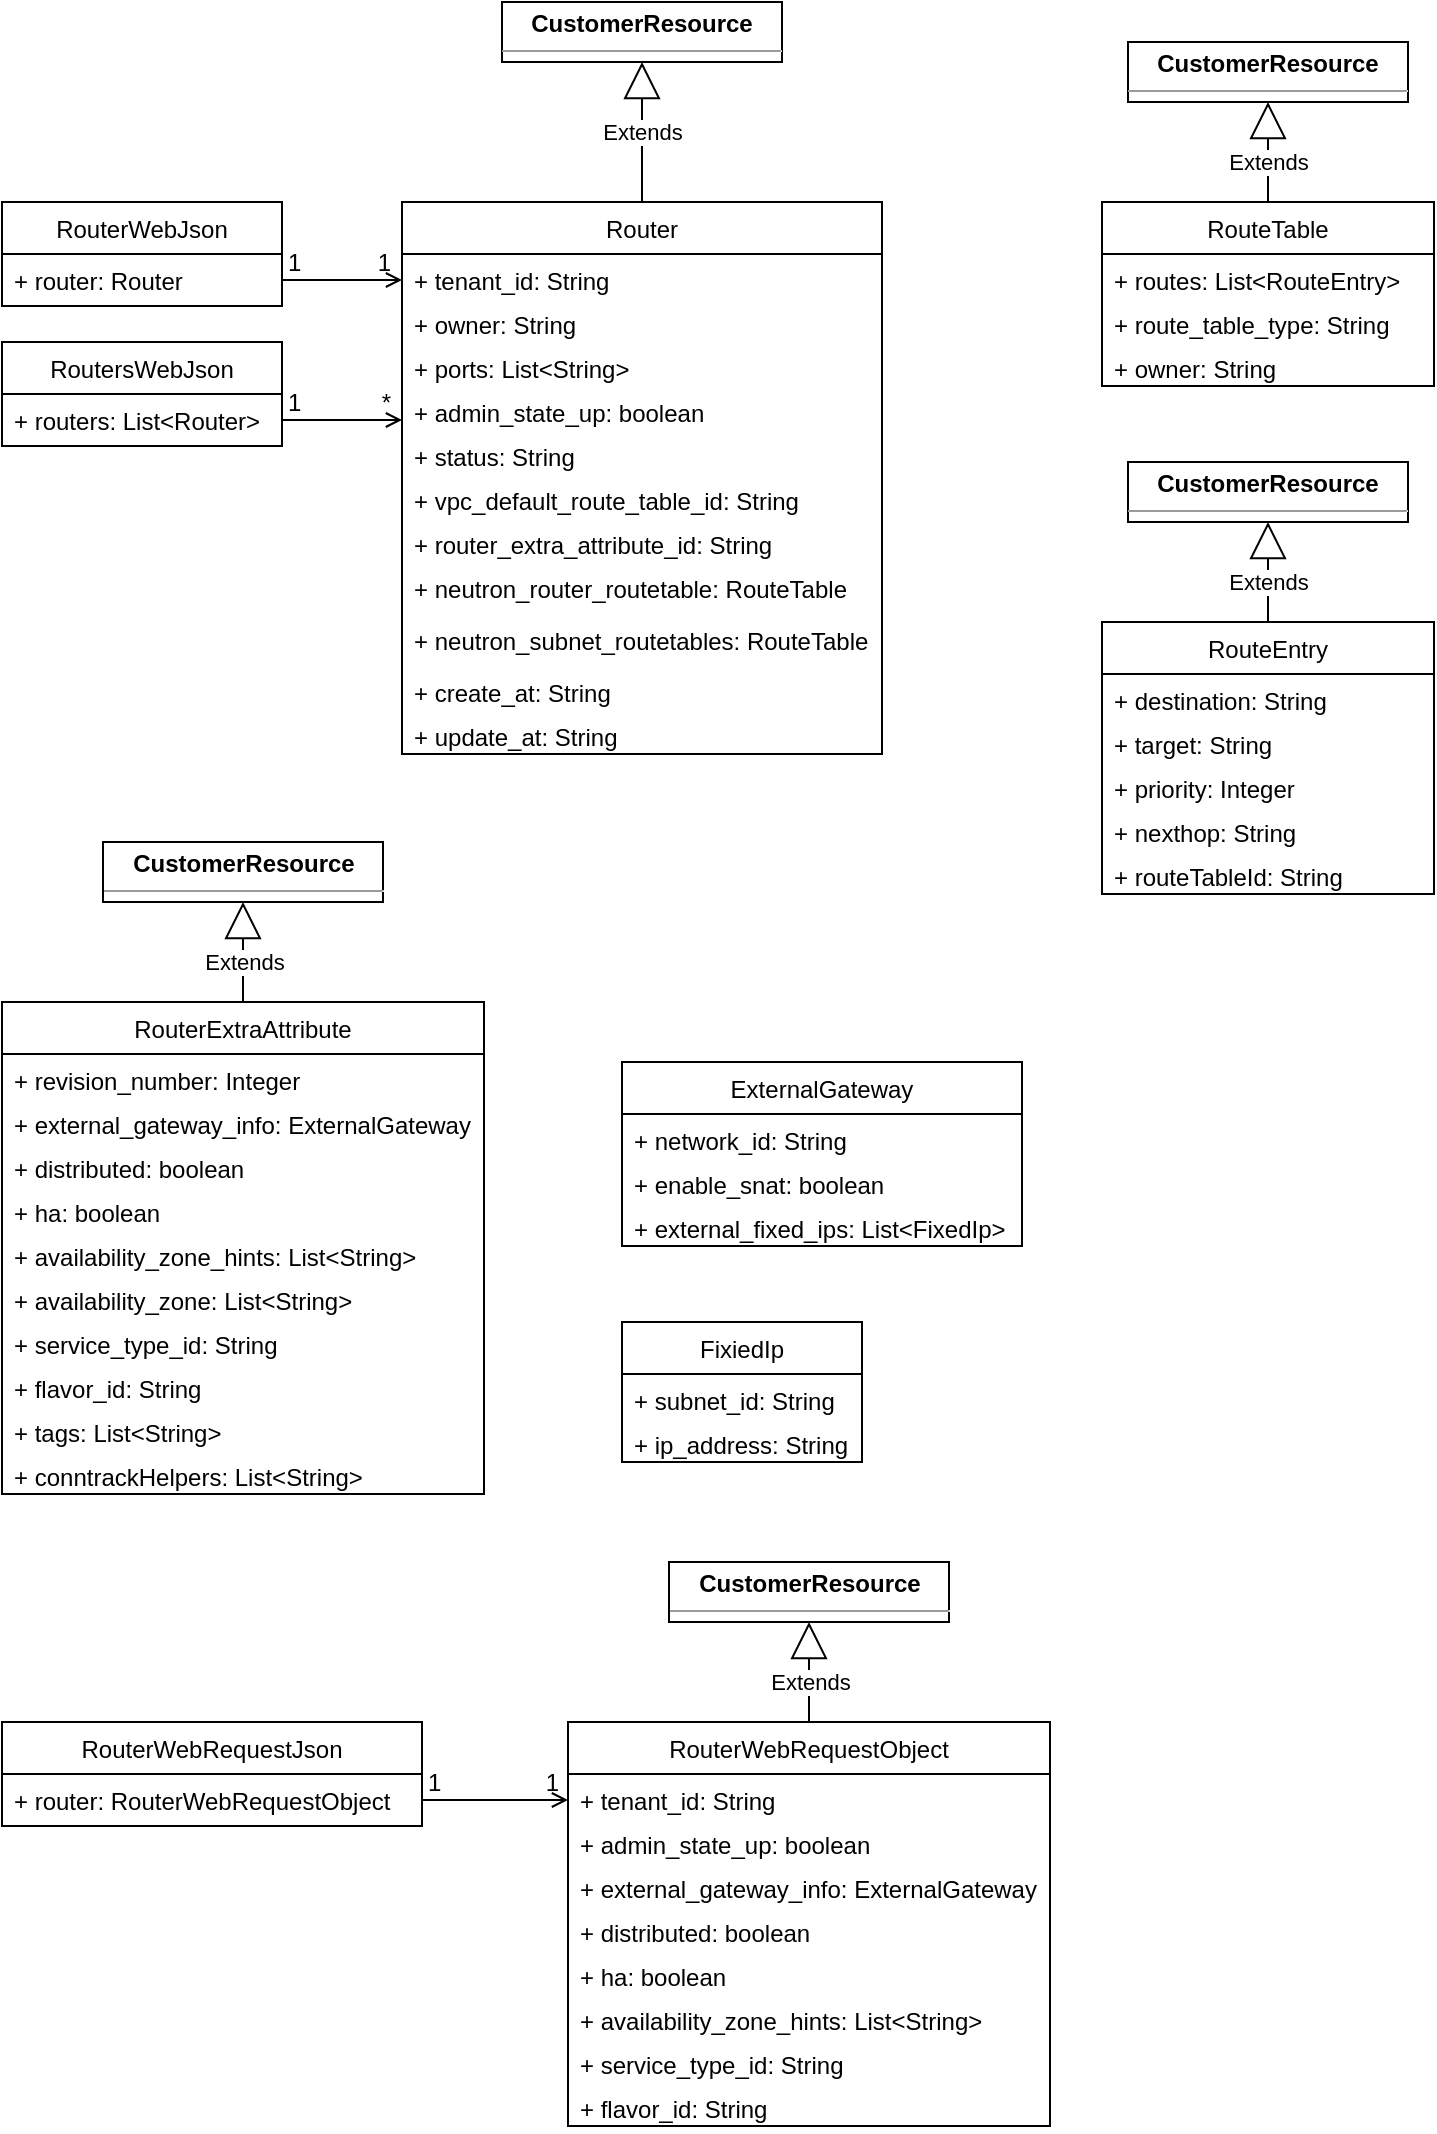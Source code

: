 <mxfile version="13.9.3" type="github">
  <diagram id="DPUrBqZssIUUh1KCcO0Q" name="Page-1">
    <mxGraphModel dx="739" dy="665" grid="1" gridSize="10" guides="1" tooltips="1" connect="1" arrows="1" fold="1" page="1" pageScale="1" pageWidth="850" pageHeight="1100" math="0" shadow="0">
      <root>
        <mxCell id="0" />
        <mxCell id="1" parent="0" />
        <mxCell id="jv4LJTuieP90ry7Ivdzs-1" value="Router" style="swimlane;fontStyle=0;childLayout=stackLayout;horizontal=1;startSize=26;fillColor=none;horizontalStack=0;resizeParent=1;resizeParentMax=0;resizeLast=0;collapsible=1;marginBottom=0;" vertex="1" parent="1">
          <mxGeometry x="240" y="120" width="240" height="276" as="geometry">
            <mxRectangle x="290" y="120" width="80" height="26" as="alternateBounds" />
          </mxGeometry>
        </mxCell>
        <mxCell id="jv4LJTuieP90ry7Ivdzs-8" value="+ tenant_id: String&#xa;" style="text;strokeColor=none;fillColor=none;align=left;verticalAlign=top;spacingLeft=4;spacingRight=4;overflow=hidden;rotatable=0;points=[[0,0.5],[1,0.5]];portConstraint=eastwest;" vertex="1" parent="jv4LJTuieP90ry7Ivdzs-1">
          <mxGeometry y="26" width="240" height="22" as="geometry" />
        </mxCell>
        <mxCell id="jv4LJTuieP90ry7Ivdzs-5" value="+ owner: String&#xa;" style="text;strokeColor=none;fillColor=none;align=left;verticalAlign=top;spacingLeft=4;spacingRight=4;overflow=hidden;rotatable=0;points=[[0,0.5],[1,0.5]];portConstraint=eastwest;" vertex="1" parent="jv4LJTuieP90ry7Ivdzs-1">
          <mxGeometry y="48" width="240" height="22" as="geometry" />
        </mxCell>
        <mxCell id="jv4LJTuieP90ry7Ivdzs-7" value="+ ports: List&lt;String&gt;&#xa;" style="text;strokeColor=none;fillColor=none;align=left;verticalAlign=top;spacingLeft=4;spacingRight=4;overflow=hidden;rotatable=0;points=[[0,0.5],[1,0.5]];portConstraint=eastwest;" vertex="1" parent="jv4LJTuieP90ry7Ivdzs-1">
          <mxGeometry y="70" width="240" height="22" as="geometry" />
        </mxCell>
        <mxCell id="jv4LJTuieP90ry7Ivdzs-10" value="+ admin_state_up: boolean&#xa;" style="text;strokeColor=none;fillColor=none;align=left;verticalAlign=top;spacingLeft=4;spacingRight=4;overflow=hidden;rotatable=0;points=[[0,0.5],[1,0.5]];portConstraint=eastwest;" vertex="1" parent="jv4LJTuieP90ry7Ivdzs-1">
          <mxGeometry y="92" width="240" height="22" as="geometry" />
        </mxCell>
        <mxCell id="jv4LJTuieP90ry7Ivdzs-9" value="+ status: String&#xa;" style="text;strokeColor=none;fillColor=none;align=left;verticalAlign=top;spacingLeft=4;spacingRight=4;overflow=hidden;rotatable=0;points=[[0,0.5],[1,0.5]];portConstraint=eastwest;" vertex="1" parent="jv4LJTuieP90ry7Ivdzs-1">
          <mxGeometry y="114" width="240" height="22" as="geometry" />
        </mxCell>
        <mxCell id="jv4LJTuieP90ry7Ivdzs-4" value="+ vpc_default_route_table_id: String&#xa;" style="text;strokeColor=none;fillColor=none;align=left;verticalAlign=top;spacingLeft=4;spacingRight=4;overflow=hidden;rotatable=0;points=[[0,0.5],[1,0.5]];portConstraint=eastwest;" vertex="1" parent="jv4LJTuieP90ry7Ivdzs-1">
          <mxGeometry y="136" width="240" height="22" as="geometry" />
        </mxCell>
        <mxCell id="jv4LJTuieP90ry7Ivdzs-6" value="+ router_extra_attribute_id: String&#xa;" style="text;strokeColor=none;fillColor=none;align=left;verticalAlign=top;spacingLeft=4;spacingRight=4;overflow=hidden;rotatable=0;points=[[0,0.5],[1,0.5]];portConstraint=eastwest;" vertex="1" parent="jv4LJTuieP90ry7Ivdzs-1">
          <mxGeometry y="158" width="240" height="22" as="geometry" />
        </mxCell>
        <mxCell id="jv4LJTuieP90ry7Ivdzs-2" value="+ neutron_router_routetable: RouteTable" style="text;strokeColor=none;fillColor=none;align=left;verticalAlign=top;spacingLeft=4;spacingRight=4;overflow=hidden;rotatable=0;points=[[0,0.5],[1,0.5]];portConstraint=eastwest;" vertex="1" parent="jv4LJTuieP90ry7Ivdzs-1">
          <mxGeometry y="180" width="240" height="26" as="geometry" />
        </mxCell>
        <mxCell id="jv4LJTuieP90ry7Ivdzs-3" value="+ neutron_subnet_routetables: RouteTable" style="text;strokeColor=none;fillColor=none;align=left;verticalAlign=top;spacingLeft=4;spacingRight=4;overflow=hidden;rotatable=0;points=[[0,0.5],[1,0.5]];portConstraint=eastwest;" vertex="1" parent="jv4LJTuieP90ry7Ivdzs-1">
          <mxGeometry y="206" width="240" height="26" as="geometry" />
        </mxCell>
        <mxCell id="jv4LJTuieP90ry7Ivdzs-32" value="+ create_at: String&#xa;" style="text;strokeColor=none;fillColor=none;align=left;verticalAlign=top;spacingLeft=4;spacingRight=4;overflow=hidden;rotatable=0;points=[[0,0.5],[1,0.5]];portConstraint=eastwest;" vertex="1" parent="jv4LJTuieP90ry7Ivdzs-1">
          <mxGeometry y="232" width="240" height="22" as="geometry" />
        </mxCell>
        <mxCell id="jv4LJTuieP90ry7Ivdzs-33" value="+ update_at: String&#xa;" style="text;strokeColor=none;fillColor=none;align=left;verticalAlign=top;spacingLeft=4;spacingRight=4;overflow=hidden;rotatable=0;points=[[0,0.5],[1,0.5]];portConstraint=eastwest;" vertex="1" parent="jv4LJTuieP90ry7Ivdzs-1">
          <mxGeometry y="254" width="240" height="22" as="geometry" />
        </mxCell>
        <mxCell id="jv4LJTuieP90ry7Ivdzs-34" value="Extends" style="endArrow=block;endSize=16;endFill=0;html=1;exitX=0.5;exitY=0;exitDx=0;exitDy=0;entryX=0.5;entryY=1;entryDx=0;entryDy=0;" edge="1" parent="1" source="jv4LJTuieP90ry7Ivdzs-1" target="jv4LJTuieP90ry7Ivdzs-40">
          <mxGeometry width="160" relative="1" as="geometry">
            <mxPoint x="230" y="30" as="sourcePoint" />
            <mxPoint x="335" y="40" as="targetPoint" />
          </mxGeometry>
        </mxCell>
        <mxCell id="jv4LJTuieP90ry7Ivdzs-35" value="RouterWebJson" style="swimlane;fontStyle=0;childLayout=stackLayout;horizontal=1;startSize=26;fillColor=none;horizontalStack=0;resizeParent=1;resizeParentMax=0;resizeLast=0;collapsible=1;marginBottom=0;" vertex="1" parent="1">
          <mxGeometry x="40" y="120" width="140" height="52" as="geometry" />
        </mxCell>
        <mxCell id="jv4LJTuieP90ry7Ivdzs-36" value="+ router: Router" style="text;strokeColor=none;fillColor=none;align=left;verticalAlign=top;spacingLeft=4;spacingRight=4;overflow=hidden;rotatable=0;points=[[0,0.5],[1,0.5]];portConstraint=eastwest;" vertex="1" parent="jv4LJTuieP90ry7Ivdzs-35">
          <mxGeometry y="26" width="140" height="26" as="geometry" />
        </mxCell>
        <mxCell id="jv4LJTuieP90ry7Ivdzs-37" value="" style="endArrow=open;shadow=0;strokeWidth=1;rounded=0;endFill=1;edgeStyle=elbowEdgeStyle;elbow=vertical;" edge="1" parent="1" source="jv4LJTuieP90ry7Ivdzs-36" target="jv4LJTuieP90ry7Ivdzs-1">
          <mxGeometry x="0.5" y="41" relative="1" as="geometry">
            <mxPoint x="90" y="200" as="sourcePoint" />
            <mxPoint x="190" y="200" as="targetPoint" />
            <mxPoint x="-40" y="32" as="offset" />
            <Array as="points">
              <mxPoint x="190" y="159" />
              <mxPoint x="180" y="180" />
              <mxPoint x="200" y="159" />
              <mxPoint x="190" y="139" />
              <mxPoint x="210" y="85" />
            </Array>
          </mxGeometry>
        </mxCell>
        <mxCell id="jv4LJTuieP90ry7Ivdzs-38" value="1" style="resizable=0;align=left;verticalAlign=bottom;labelBackgroundColor=none;fontSize=12;" connectable="0" vertex="1" parent="jv4LJTuieP90ry7Ivdzs-37">
          <mxGeometry x="-1" relative="1" as="geometry">
            <mxPoint x="1" as="offset" />
          </mxGeometry>
        </mxCell>
        <mxCell id="jv4LJTuieP90ry7Ivdzs-39" value="1" style="resizable=0;align=right;verticalAlign=bottom;labelBackgroundColor=none;fontSize=12;" connectable="0" vertex="1" parent="jv4LJTuieP90ry7Ivdzs-37">
          <mxGeometry x="1" relative="1" as="geometry">
            <mxPoint x="-4" as="offset" />
          </mxGeometry>
        </mxCell>
        <mxCell id="jv4LJTuieP90ry7Ivdzs-40" value="&lt;p style=&quot;margin: 0px ; margin-top: 4px ; text-align: center&quot;&gt;&lt;b&gt;CustomerResource&lt;/b&gt;&lt;/p&gt;&lt;hr size=&quot;1&quot;&gt;&lt;div style=&quot;height: 2px&quot;&gt;&lt;/div&gt;" style="verticalAlign=top;align=left;overflow=fill;fontSize=12;fontFamily=Helvetica;html=1;" vertex="1" parent="1">
          <mxGeometry x="290" y="20" width="140" height="30" as="geometry" />
        </mxCell>
        <mxCell id="jv4LJTuieP90ry7Ivdzs-41" value="RoutersWebJson" style="swimlane;fontStyle=0;childLayout=stackLayout;horizontal=1;startSize=26;fillColor=none;horizontalStack=0;resizeParent=1;resizeParentMax=0;resizeLast=0;collapsible=1;marginBottom=0;" vertex="1" parent="1">
          <mxGeometry x="40" y="190" width="140" height="52" as="geometry" />
        </mxCell>
        <mxCell id="jv4LJTuieP90ry7Ivdzs-42" value="+ routers: List&lt;Router&gt;" style="text;strokeColor=none;fillColor=none;align=left;verticalAlign=top;spacingLeft=4;spacingRight=4;overflow=hidden;rotatable=0;points=[[0,0.5],[1,0.5]];portConstraint=eastwest;" vertex="1" parent="jv4LJTuieP90ry7Ivdzs-41">
          <mxGeometry y="26" width="140" height="26" as="geometry" />
        </mxCell>
        <mxCell id="jv4LJTuieP90ry7Ivdzs-43" value="" style="endArrow=open;shadow=0;strokeWidth=1;rounded=0;endFill=1;edgeStyle=elbowEdgeStyle;elbow=vertical;" edge="1" parent="1" source="jv4LJTuieP90ry7Ivdzs-42">
          <mxGeometry x="0.5" y="41" relative="1" as="geometry">
            <mxPoint x="190" y="139" as="sourcePoint" />
            <mxPoint x="240" y="229" as="targetPoint" />
            <mxPoint x="-40" y="32" as="offset" />
            <Array as="points">
              <mxPoint x="210" y="229" />
              <mxPoint x="190" y="160" />
              <mxPoint x="210" y="139" />
              <mxPoint x="200" y="119" />
              <mxPoint x="220" y="65" />
            </Array>
          </mxGeometry>
        </mxCell>
        <mxCell id="jv4LJTuieP90ry7Ivdzs-44" value="1" style="resizable=0;align=left;verticalAlign=bottom;labelBackgroundColor=none;fontSize=12;" connectable="0" vertex="1" parent="jv4LJTuieP90ry7Ivdzs-43">
          <mxGeometry x="-1" relative="1" as="geometry">
            <mxPoint x="1" as="offset" />
          </mxGeometry>
        </mxCell>
        <mxCell id="jv4LJTuieP90ry7Ivdzs-45" value="*" style="resizable=0;align=right;verticalAlign=bottom;labelBackgroundColor=none;fontSize=12;" connectable="0" vertex="1" parent="jv4LJTuieP90ry7Ivdzs-43">
          <mxGeometry x="1" relative="1" as="geometry">
            <mxPoint x="-4" as="offset" />
          </mxGeometry>
        </mxCell>
        <mxCell id="jv4LJTuieP90ry7Ivdzs-48" value="RouteTable" style="swimlane;fontStyle=0;childLayout=stackLayout;horizontal=1;startSize=26;fillColor=none;horizontalStack=0;resizeParent=1;resizeParentMax=0;resizeLast=0;collapsible=1;marginBottom=0;" vertex="1" parent="1">
          <mxGeometry x="590" y="120" width="166" height="92" as="geometry">
            <mxRectangle x="290" y="120" width="80" height="26" as="alternateBounds" />
          </mxGeometry>
        </mxCell>
        <mxCell id="jv4LJTuieP90ry7Ivdzs-64" value="+ routes: List&lt;RouteEntry&gt;&#xa;" style="text;strokeColor=none;fillColor=none;align=left;verticalAlign=top;spacingLeft=4;spacingRight=4;overflow=hidden;rotatable=0;points=[[0,0.5],[1,0.5]];portConstraint=eastwest;" vertex="1" parent="jv4LJTuieP90ry7Ivdzs-48">
          <mxGeometry y="26" width="166" height="22" as="geometry" />
        </mxCell>
        <mxCell id="jv4LJTuieP90ry7Ivdzs-49" value="+ route_table_type: String&#xa;" style="text;strokeColor=none;fillColor=none;align=left;verticalAlign=top;spacingLeft=4;spacingRight=4;overflow=hidden;rotatable=0;points=[[0,0.5],[1,0.5]];portConstraint=eastwest;" vertex="1" parent="jv4LJTuieP90ry7Ivdzs-48">
          <mxGeometry y="48" width="166" height="22" as="geometry" />
        </mxCell>
        <mxCell id="jv4LJTuieP90ry7Ivdzs-50" value="+ owner: String&#xa;" style="text;strokeColor=none;fillColor=none;align=left;verticalAlign=top;spacingLeft=4;spacingRight=4;overflow=hidden;rotatable=0;points=[[0,0.5],[1,0.5]];portConstraint=eastwest;" vertex="1" parent="jv4LJTuieP90ry7Ivdzs-48">
          <mxGeometry y="70" width="166" height="22" as="geometry" />
        </mxCell>
        <mxCell id="jv4LJTuieP90ry7Ivdzs-60" value="Extends" style="endArrow=block;endSize=16;endFill=0;html=1;exitX=0.5;exitY=0;exitDx=0;exitDy=0;entryX=0.5;entryY=1;entryDx=0;entryDy=0;" edge="1" parent="1" source="jv4LJTuieP90ry7Ivdzs-48" target="jv4LJTuieP90ry7Ivdzs-62">
          <mxGeometry x="-0.2" width="160" relative="1" as="geometry">
            <mxPoint x="543" y="50" as="sourcePoint" />
            <mxPoint x="648" y="60" as="targetPoint" />
            <mxPoint as="offset" />
          </mxGeometry>
        </mxCell>
        <mxCell id="jv4LJTuieP90ry7Ivdzs-62" value="&lt;p style=&quot;margin: 0px ; margin-top: 4px ; text-align: center&quot;&gt;&lt;b&gt;CustomerResource&lt;/b&gt;&lt;/p&gt;&lt;hr size=&quot;1&quot;&gt;&lt;div style=&quot;height: 2px&quot;&gt;&lt;/div&gt;" style="verticalAlign=top;align=left;overflow=fill;fontSize=12;fontFamily=Helvetica;html=1;" vertex="1" parent="1">
          <mxGeometry x="603" y="40" width="140" height="30" as="geometry" />
        </mxCell>
        <mxCell id="jv4LJTuieP90ry7Ivdzs-65" value="RouteEntry" style="swimlane;fontStyle=0;childLayout=stackLayout;horizontal=1;startSize=26;fillColor=none;horizontalStack=0;resizeParent=1;resizeParentMax=0;resizeLast=0;collapsible=1;marginBottom=0;" vertex="1" parent="1">
          <mxGeometry x="590" y="330" width="166" height="136" as="geometry">
            <mxRectangle x="290" y="120" width="80" height="26" as="alternateBounds" />
          </mxGeometry>
        </mxCell>
        <mxCell id="jv4LJTuieP90ry7Ivdzs-66" value="+ destination: String&#xa;" style="text;strokeColor=none;fillColor=none;align=left;verticalAlign=top;spacingLeft=4;spacingRight=4;overflow=hidden;rotatable=0;points=[[0,0.5],[1,0.5]];portConstraint=eastwest;" vertex="1" parent="jv4LJTuieP90ry7Ivdzs-65">
          <mxGeometry y="26" width="166" height="22" as="geometry" />
        </mxCell>
        <mxCell id="jv4LJTuieP90ry7Ivdzs-67" value="+ target: String&#xa;" style="text;strokeColor=none;fillColor=none;align=left;verticalAlign=top;spacingLeft=4;spacingRight=4;overflow=hidden;rotatable=0;points=[[0,0.5],[1,0.5]];portConstraint=eastwest;" vertex="1" parent="jv4LJTuieP90ry7Ivdzs-65">
          <mxGeometry y="48" width="166" height="22" as="geometry" />
        </mxCell>
        <mxCell id="jv4LJTuieP90ry7Ivdzs-68" value="+ priority: Integer&#xa;" style="text;strokeColor=none;fillColor=none;align=left;verticalAlign=top;spacingLeft=4;spacingRight=4;overflow=hidden;rotatable=0;points=[[0,0.5],[1,0.5]];portConstraint=eastwest;" vertex="1" parent="jv4LJTuieP90ry7Ivdzs-65">
          <mxGeometry y="70" width="166" height="22" as="geometry" />
        </mxCell>
        <mxCell id="jv4LJTuieP90ry7Ivdzs-72" value="+ nexthop: String&#xa;" style="text;strokeColor=none;fillColor=none;align=left;verticalAlign=top;spacingLeft=4;spacingRight=4;overflow=hidden;rotatable=0;points=[[0,0.5],[1,0.5]];portConstraint=eastwest;" vertex="1" parent="jv4LJTuieP90ry7Ivdzs-65">
          <mxGeometry y="92" width="166" height="22" as="geometry" />
        </mxCell>
        <mxCell id="jv4LJTuieP90ry7Ivdzs-71" value="+ routeTableId: String&#xa;" style="text;strokeColor=none;fillColor=none;align=left;verticalAlign=top;spacingLeft=4;spacingRight=4;overflow=hidden;rotatable=0;points=[[0,0.5],[1,0.5]];portConstraint=eastwest;" vertex="1" parent="jv4LJTuieP90ry7Ivdzs-65">
          <mxGeometry y="114" width="166" height="22" as="geometry" />
        </mxCell>
        <mxCell id="jv4LJTuieP90ry7Ivdzs-69" value="Extends" style="endArrow=block;endSize=16;endFill=0;html=1;exitX=0.5;exitY=0;exitDx=0;exitDy=0;entryX=0.5;entryY=1;entryDx=0;entryDy=0;" edge="1" parent="1" source="jv4LJTuieP90ry7Ivdzs-65" target="jv4LJTuieP90ry7Ivdzs-70">
          <mxGeometry x="-0.2" width="160" relative="1" as="geometry">
            <mxPoint x="543" y="260" as="sourcePoint" />
            <mxPoint x="648" y="270" as="targetPoint" />
            <mxPoint as="offset" />
          </mxGeometry>
        </mxCell>
        <mxCell id="jv4LJTuieP90ry7Ivdzs-70" value="&lt;p style=&quot;margin: 0px ; margin-top: 4px ; text-align: center&quot;&gt;&lt;b&gt;CustomerResource&lt;/b&gt;&lt;/p&gt;&lt;hr size=&quot;1&quot;&gt;&lt;div style=&quot;height: 2px&quot;&gt;&lt;/div&gt;" style="verticalAlign=top;align=left;overflow=fill;fontSize=12;fontFamily=Helvetica;html=1;" vertex="1" parent="1">
          <mxGeometry x="603" y="250" width="140" height="30" as="geometry" />
        </mxCell>
        <mxCell id="jv4LJTuieP90ry7Ivdzs-73" value="RouterExtraAttribute" style="swimlane;fontStyle=0;childLayout=stackLayout;horizontal=1;startSize=26;fillColor=none;horizontalStack=0;resizeParent=1;resizeParentMax=0;resizeLast=0;collapsible=1;marginBottom=0;" vertex="1" parent="1">
          <mxGeometry x="40" y="520" width="241" height="246" as="geometry">
            <mxRectangle x="290" y="120" width="80" height="26" as="alternateBounds" />
          </mxGeometry>
        </mxCell>
        <mxCell id="jv4LJTuieP90ry7Ivdzs-74" value="+ revision_number: Integer&#xa;" style="text;strokeColor=none;fillColor=none;align=left;verticalAlign=top;spacingLeft=4;spacingRight=4;overflow=hidden;rotatable=0;points=[[0,0.5],[1,0.5]];portConstraint=eastwest;" vertex="1" parent="jv4LJTuieP90ry7Ivdzs-73">
          <mxGeometry y="26" width="241" height="22" as="geometry" />
        </mxCell>
        <mxCell id="jv4LJTuieP90ry7Ivdzs-75" value="+ external_gateway_info: ExternalGateway&#xa;" style="text;strokeColor=none;fillColor=none;align=left;verticalAlign=top;spacingLeft=4;spacingRight=4;overflow=hidden;rotatable=0;points=[[0,0.5],[1,0.5]];portConstraint=eastwest;" vertex="1" parent="jv4LJTuieP90ry7Ivdzs-73">
          <mxGeometry y="48" width="241" height="22" as="geometry" />
        </mxCell>
        <mxCell id="jv4LJTuieP90ry7Ivdzs-76" value="+ distributed: boolean&#xa;" style="text;strokeColor=none;fillColor=none;align=left;verticalAlign=top;spacingLeft=4;spacingRight=4;overflow=hidden;rotatable=0;points=[[0,0.5],[1,0.5]];portConstraint=eastwest;" vertex="1" parent="jv4LJTuieP90ry7Ivdzs-73">
          <mxGeometry y="70" width="241" height="22" as="geometry" />
        </mxCell>
        <mxCell id="jv4LJTuieP90ry7Ivdzs-77" value="+ ha: boolean&#xa;" style="text;strokeColor=none;fillColor=none;align=left;verticalAlign=top;spacingLeft=4;spacingRight=4;overflow=hidden;rotatable=0;points=[[0,0.5],[1,0.5]];portConstraint=eastwest;" vertex="1" parent="jv4LJTuieP90ry7Ivdzs-73">
          <mxGeometry y="92" width="241" height="22" as="geometry" />
        </mxCell>
        <mxCell id="jv4LJTuieP90ry7Ivdzs-78" value="+ availability_zone_hints: List&lt;String&gt;&#xa;" style="text;strokeColor=none;fillColor=none;align=left;verticalAlign=top;spacingLeft=4;spacingRight=4;overflow=hidden;rotatable=0;points=[[0,0.5],[1,0.5]];portConstraint=eastwest;" vertex="1" parent="jv4LJTuieP90ry7Ivdzs-73">
          <mxGeometry y="114" width="241" height="22" as="geometry" />
        </mxCell>
        <mxCell id="jv4LJTuieP90ry7Ivdzs-81" value="+ availability_zone: List&lt;String&gt;&#xa;" style="text;strokeColor=none;fillColor=none;align=left;verticalAlign=top;spacingLeft=4;spacingRight=4;overflow=hidden;rotatable=0;points=[[0,0.5],[1,0.5]];portConstraint=eastwest;" vertex="1" parent="jv4LJTuieP90ry7Ivdzs-73">
          <mxGeometry y="136" width="241" height="22" as="geometry" />
        </mxCell>
        <mxCell id="jv4LJTuieP90ry7Ivdzs-82" value="+ service_type_id: String&#xa;" style="text;strokeColor=none;fillColor=none;align=left;verticalAlign=top;spacingLeft=4;spacingRight=4;overflow=hidden;rotatable=0;points=[[0,0.5],[1,0.5]];portConstraint=eastwest;" vertex="1" parent="jv4LJTuieP90ry7Ivdzs-73">
          <mxGeometry y="158" width="241" height="22" as="geometry" />
        </mxCell>
        <mxCell id="jv4LJTuieP90ry7Ivdzs-83" value="+ flavor_id: String&#xa;" style="text;strokeColor=none;fillColor=none;align=left;verticalAlign=top;spacingLeft=4;spacingRight=4;overflow=hidden;rotatable=0;points=[[0,0.5],[1,0.5]];portConstraint=eastwest;" vertex="1" parent="jv4LJTuieP90ry7Ivdzs-73">
          <mxGeometry y="180" width="241" height="22" as="geometry" />
        </mxCell>
        <mxCell id="jv4LJTuieP90ry7Ivdzs-84" value="+ tags: List&lt;String&gt;&#xa;" style="text;strokeColor=none;fillColor=none;align=left;verticalAlign=top;spacingLeft=4;spacingRight=4;overflow=hidden;rotatable=0;points=[[0,0.5],[1,0.5]];portConstraint=eastwest;" vertex="1" parent="jv4LJTuieP90ry7Ivdzs-73">
          <mxGeometry y="202" width="241" height="22" as="geometry" />
        </mxCell>
        <mxCell id="jv4LJTuieP90ry7Ivdzs-85" value="+ conntrackHelpers: List&lt;String&gt;&#xa;" style="text;strokeColor=none;fillColor=none;align=left;verticalAlign=top;spacingLeft=4;spacingRight=4;overflow=hidden;rotatable=0;points=[[0,0.5],[1,0.5]];portConstraint=eastwest;" vertex="1" parent="jv4LJTuieP90ry7Ivdzs-73">
          <mxGeometry y="224" width="241" height="22" as="geometry" />
        </mxCell>
        <mxCell id="jv4LJTuieP90ry7Ivdzs-79" value="Extends" style="endArrow=block;endSize=16;endFill=0;html=1;exitX=0.5;exitY=0;exitDx=0;exitDy=0;entryX=0.5;entryY=1;entryDx=0;entryDy=0;" edge="1" parent="1" source="jv4LJTuieP90ry7Ivdzs-73" target="jv4LJTuieP90ry7Ivdzs-80">
          <mxGeometry x="-0.2" width="160" relative="1" as="geometry">
            <mxPoint x="30.5" y="450" as="sourcePoint" />
            <mxPoint x="135.5" y="460" as="targetPoint" />
            <mxPoint as="offset" />
          </mxGeometry>
        </mxCell>
        <mxCell id="jv4LJTuieP90ry7Ivdzs-80" value="&lt;p style=&quot;margin: 0px ; margin-top: 4px ; text-align: center&quot;&gt;&lt;b&gt;CustomerResource&lt;/b&gt;&lt;/p&gt;&lt;hr size=&quot;1&quot;&gt;&lt;div style=&quot;height: 2px&quot;&gt;&lt;/div&gt;" style="verticalAlign=top;align=left;overflow=fill;fontSize=12;fontFamily=Helvetica;html=1;" vertex="1" parent="1">
          <mxGeometry x="90.5" y="440" width="140" height="30" as="geometry" />
        </mxCell>
        <mxCell id="jv4LJTuieP90ry7Ivdzs-86" value="ExternalGateway" style="swimlane;fontStyle=0;childLayout=stackLayout;horizontal=1;startSize=26;fillColor=none;horizontalStack=0;resizeParent=1;resizeParentMax=0;resizeLast=0;collapsible=1;marginBottom=0;" vertex="1" parent="1">
          <mxGeometry x="350" y="550" width="200" height="92" as="geometry">
            <mxRectangle x="290" y="120" width="80" height="26" as="alternateBounds" />
          </mxGeometry>
        </mxCell>
        <mxCell id="jv4LJTuieP90ry7Ivdzs-87" value="+ network_id: String&#xa;" style="text;strokeColor=none;fillColor=none;align=left;verticalAlign=top;spacingLeft=4;spacingRight=4;overflow=hidden;rotatable=0;points=[[0,0.5],[1,0.5]];portConstraint=eastwest;" vertex="1" parent="jv4LJTuieP90ry7Ivdzs-86">
          <mxGeometry y="26" width="200" height="22" as="geometry" />
        </mxCell>
        <mxCell id="jv4LJTuieP90ry7Ivdzs-88" value="+ enable_snat: boolean&#xa;" style="text;strokeColor=none;fillColor=none;align=left;verticalAlign=top;spacingLeft=4;spacingRight=4;overflow=hidden;rotatable=0;points=[[0,0.5],[1,0.5]];portConstraint=eastwest;" vertex="1" parent="jv4LJTuieP90ry7Ivdzs-86">
          <mxGeometry y="48" width="200" height="22" as="geometry" />
        </mxCell>
        <mxCell id="jv4LJTuieP90ry7Ivdzs-89" value="+ external_fixed_ips: List&lt;FixedIp&gt;&#xa;" style="text;strokeColor=none;fillColor=none;align=left;verticalAlign=top;spacingLeft=4;spacingRight=4;overflow=hidden;rotatable=0;points=[[0,0.5],[1,0.5]];portConstraint=eastwest;" vertex="1" parent="jv4LJTuieP90ry7Ivdzs-86">
          <mxGeometry y="70" width="200" height="22" as="geometry" />
        </mxCell>
        <mxCell id="jv4LJTuieP90ry7Ivdzs-92" value="FixiedIp" style="swimlane;fontStyle=0;childLayout=stackLayout;horizontal=1;startSize=26;fillColor=none;horizontalStack=0;resizeParent=1;resizeParentMax=0;resizeLast=0;collapsible=1;marginBottom=0;" vertex="1" parent="1">
          <mxGeometry x="350" y="680" width="120" height="70" as="geometry">
            <mxRectangle x="290" y="120" width="80" height="26" as="alternateBounds" />
          </mxGeometry>
        </mxCell>
        <mxCell id="jv4LJTuieP90ry7Ivdzs-93" value="+ subnet_id: String&#xa;" style="text;strokeColor=none;fillColor=none;align=left;verticalAlign=top;spacingLeft=4;spacingRight=4;overflow=hidden;rotatable=0;points=[[0,0.5],[1,0.5]];portConstraint=eastwest;" vertex="1" parent="jv4LJTuieP90ry7Ivdzs-92">
          <mxGeometry y="26" width="120" height="22" as="geometry" />
        </mxCell>
        <mxCell id="jv4LJTuieP90ry7Ivdzs-94" value="+ ip_address: String&#xa;" style="text;strokeColor=none;fillColor=none;align=left;verticalAlign=top;spacingLeft=4;spacingRight=4;overflow=hidden;rotatable=0;points=[[0,0.5],[1,0.5]];portConstraint=eastwest;" vertex="1" parent="jv4LJTuieP90ry7Ivdzs-92">
          <mxGeometry y="48" width="120" height="22" as="geometry" />
        </mxCell>
        <mxCell id="jv4LJTuieP90ry7Ivdzs-96" value="RouterWebRequestObject" style="swimlane;fontStyle=0;childLayout=stackLayout;horizontal=1;startSize=26;fillColor=none;horizontalStack=0;resizeParent=1;resizeParentMax=0;resizeLast=0;collapsible=1;marginBottom=0;" vertex="1" parent="1">
          <mxGeometry x="323" y="880" width="241" height="202" as="geometry">
            <mxRectangle x="290" y="120" width="80" height="26" as="alternateBounds" />
          </mxGeometry>
        </mxCell>
        <mxCell id="jv4LJTuieP90ry7Ivdzs-97" value="+ tenant_id: String&#xa;" style="text;strokeColor=none;fillColor=none;align=left;verticalAlign=top;spacingLeft=4;spacingRight=4;overflow=hidden;rotatable=0;points=[[0,0.5],[1,0.5]];portConstraint=eastwest;" vertex="1" parent="jv4LJTuieP90ry7Ivdzs-96">
          <mxGeometry y="26" width="241" height="22" as="geometry" />
        </mxCell>
        <mxCell id="jv4LJTuieP90ry7Ivdzs-98" value="+ admin_state_up: boolean&#xa;" style="text;strokeColor=none;fillColor=none;align=left;verticalAlign=top;spacingLeft=4;spacingRight=4;overflow=hidden;rotatable=0;points=[[0,0.5],[1,0.5]];portConstraint=eastwest;" vertex="1" parent="jv4LJTuieP90ry7Ivdzs-96">
          <mxGeometry y="48" width="241" height="22" as="geometry" />
        </mxCell>
        <mxCell id="jv4LJTuieP90ry7Ivdzs-99" value="+ external_gateway_info: ExternalGateway&#xa;" style="text;strokeColor=none;fillColor=none;align=left;verticalAlign=top;spacingLeft=4;spacingRight=4;overflow=hidden;rotatable=0;points=[[0,0.5],[1,0.5]];portConstraint=eastwest;" vertex="1" parent="jv4LJTuieP90ry7Ivdzs-96">
          <mxGeometry y="70" width="241" height="22" as="geometry" />
        </mxCell>
        <mxCell id="jv4LJTuieP90ry7Ivdzs-105" value="+ distributed: boolean&#xa;" style="text;strokeColor=none;fillColor=none;align=left;verticalAlign=top;spacingLeft=4;spacingRight=4;overflow=hidden;rotatable=0;points=[[0,0.5],[1,0.5]];portConstraint=eastwest;" vertex="1" parent="jv4LJTuieP90ry7Ivdzs-96">
          <mxGeometry y="92" width="241" height="22" as="geometry" />
        </mxCell>
        <mxCell id="jv4LJTuieP90ry7Ivdzs-100" value="+ ha: boolean&#xa;" style="text;strokeColor=none;fillColor=none;align=left;verticalAlign=top;spacingLeft=4;spacingRight=4;overflow=hidden;rotatable=0;points=[[0,0.5],[1,0.5]];portConstraint=eastwest;" vertex="1" parent="jv4LJTuieP90ry7Ivdzs-96">
          <mxGeometry y="114" width="241" height="22" as="geometry" />
        </mxCell>
        <mxCell id="jv4LJTuieP90ry7Ivdzs-101" value="+ availability_zone_hints: List&lt;String&gt;&#xa;" style="text;strokeColor=none;fillColor=none;align=left;verticalAlign=top;spacingLeft=4;spacingRight=4;overflow=hidden;rotatable=0;points=[[0,0.5],[1,0.5]];portConstraint=eastwest;" vertex="1" parent="jv4LJTuieP90ry7Ivdzs-96">
          <mxGeometry y="136" width="241" height="22" as="geometry" />
        </mxCell>
        <mxCell id="jv4LJTuieP90ry7Ivdzs-103" value="+ service_type_id: String&#xa;" style="text;strokeColor=none;fillColor=none;align=left;verticalAlign=top;spacingLeft=4;spacingRight=4;overflow=hidden;rotatable=0;points=[[0,0.5],[1,0.5]];portConstraint=eastwest;" vertex="1" parent="jv4LJTuieP90ry7Ivdzs-96">
          <mxGeometry y="158" width="241" height="22" as="geometry" />
        </mxCell>
        <mxCell id="jv4LJTuieP90ry7Ivdzs-104" value="+ flavor_id: String&#xa;" style="text;strokeColor=none;fillColor=none;align=left;verticalAlign=top;spacingLeft=4;spacingRight=4;overflow=hidden;rotatable=0;points=[[0,0.5],[1,0.5]];portConstraint=eastwest;" vertex="1" parent="jv4LJTuieP90ry7Ivdzs-96">
          <mxGeometry y="180" width="241" height="22" as="geometry" />
        </mxCell>
        <mxCell id="jv4LJTuieP90ry7Ivdzs-107" value="Extends" style="endArrow=block;endSize=16;endFill=0;html=1;exitX=0.5;exitY=0;exitDx=0;exitDy=0;entryX=0.5;entryY=1;entryDx=0;entryDy=0;" edge="1" parent="1" source="jv4LJTuieP90ry7Ivdzs-96" target="jv4LJTuieP90ry7Ivdzs-108">
          <mxGeometry x="-0.2" width="160" relative="1" as="geometry">
            <mxPoint x="313.5" y="810" as="sourcePoint" />
            <mxPoint x="418.5" y="820" as="targetPoint" />
            <mxPoint as="offset" />
          </mxGeometry>
        </mxCell>
        <mxCell id="jv4LJTuieP90ry7Ivdzs-108" value="&lt;p style=&quot;margin: 0px ; margin-top: 4px ; text-align: center&quot;&gt;&lt;b&gt;CustomerResource&lt;/b&gt;&lt;/p&gt;&lt;hr size=&quot;1&quot;&gt;&lt;div style=&quot;height: 2px&quot;&gt;&lt;/div&gt;" style="verticalAlign=top;align=left;overflow=fill;fontSize=12;fontFamily=Helvetica;html=1;" vertex="1" parent="1">
          <mxGeometry x="373.5" y="800" width="140" height="30" as="geometry" />
        </mxCell>
        <mxCell id="jv4LJTuieP90ry7Ivdzs-110" value="RouterWebRequestJson" style="swimlane;fontStyle=0;childLayout=stackLayout;horizontal=1;startSize=26;fillColor=none;horizontalStack=0;resizeParent=1;resizeParentMax=0;resizeLast=0;collapsible=1;marginBottom=0;" vertex="1" parent="1">
          <mxGeometry x="40" y="880" width="210" height="52" as="geometry" />
        </mxCell>
        <mxCell id="jv4LJTuieP90ry7Ivdzs-111" value="+ router: RouterWebRequestObject" style="text;strokeColor=none;fillColor=none;align=left;verticalAlign=top;spacingLeft=4;spacingRight=4;overflow=hidden;rotatable=0;points=[[0,0.5],[1,0.5]];portConstraint=eastwest;" vertex="1" parent="jv4LJTuieP90ry7Ivdzs-110">
          <mxGeometry y="26" width="210" height="26" as="geometry" />
        </mxCell>
        <mxCell id="jv4LJTuieP90ry7Ivdzs-112" value="" style="endArrow=open;shadow=0;strokeWidth=1;rounded=0;endFill=1;edgeStyle=elbowEdgeStyle;elbow=vertical;" edge="1" parent="1" source="jv4LJTuieP90ry7Ivdzs-111" target="jv4LJTuieP90ry7Ivdzs-97">
          <mxGeometry x="0.5" y="41" relative="1" as="geometry">
            <mxPoint x="90" y="960" as="sourcePoint" />
            <mxPoint x="240" y="919" as="targetPoint" />
            <mxPoint x="-40" y="32" as="offset" />
            <Array as="points">
              <mxPoint x="190" y="919" />
              <mxPoint x="180" y="940" />
              <mxPoint x="200" y="919" />
              <mxPoint x="190" y="899" />
              <mxPoint x="210" y="845" />
            </Array>
          </mxGeometry>
        </mxCell>
        <mxCell id="jv4LJTuieP90ry7Ivdzs-113" value="1" style="resizable=0;align=left;verticalAlign=bottom;labelBackgroundColor=none;fontSize=12;" connectable="0" vertex="1" parent="jv4LJTuieP90ry7Ivdzs-112">
          <mxGeometry x="-1" relative="1" as="geometry">
            <mxPoint x="1" as="offset" />
          </mxGeometry>
        </mxCell>
        <mxCell id="jv4LJTuieP90ry7Ivdzs-114" value="1" style="resizable=0;align=right;verticalAlign=bottom;labelBackgroundColor=none;fontSize=12;" connectable="0" vertex="1" parent="jv4LJTuieP90ry7Ivdzs-112">
          <mxGeometry x="1" relative="1" as="geometry">
            <mxPoint x="-3" as="offset" />
          </mxGeometry>
        </mxCell>
      </root>
    </mxGraphModel>
  </diagram>
</mxfile>
